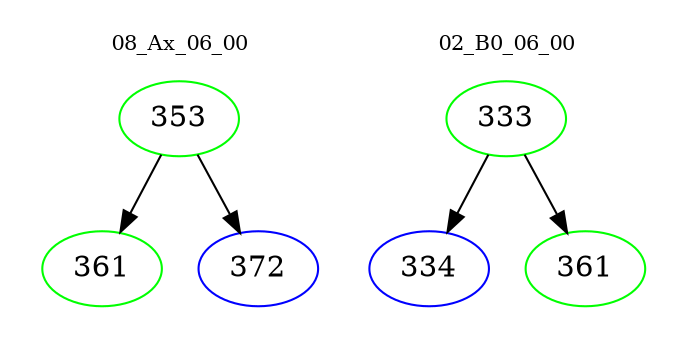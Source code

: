 digraph{
subgraph cluster_0 {
color = white
label = "08_Ax_06_00";
fontsize=10;
T0_353 [label="353", color="green"]
T0_353 -> T0_361 [color="black"]
T0_361 [label="361", color="green"]
T0_353 -> T0_372 [color="black"]
T0_372 [label="372", color="blue"]
}
subgraph cluster_1 {
color = white
label = "02_B0_06_00";
fontsize=10;
T1_333 [label="333", color="green"]
T1_333 -> T1_334 [color="black"]
T1_334 [label="334", color="blue"]
T1_333 -> T1_361 [color="black"]
T1_361 [label="361", color="green"]
}
}
